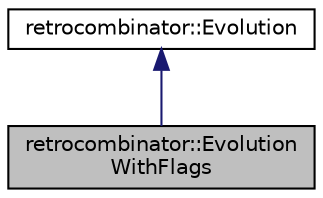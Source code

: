 digraph "retrocombinator::EvolutionWithFlags"
{
 // LATEX_PDF_SIZE
  edge [fontname="Helvetica",fontsize="10",labelfontname="Helvetica",labelfontsize="10"];
  node [fontname="Helvetica",fontsize="10",shape=record];
  Node1 [label="retrocombinator::Evolution\lWithFlags",height=0.2,width=0.4,color="black", fillcolor="grey75", style="filled", fontcolor="black",tooltip="A simulation where some sequences can become inactive over time."];
  Node2 -> Node1 [dir="back",color="midnightblue",fontsize="10",style="solid",fontname="Helvetica"];
  Node2 [label="retrocombinator::Evolution",height=0.2,width=0.4,color="black", fillcolor="white", style="filled",URL="$classretrocombinator_1_1Evolution.html",tooltip="An interface for simulating the evolution of sequences."];
}
